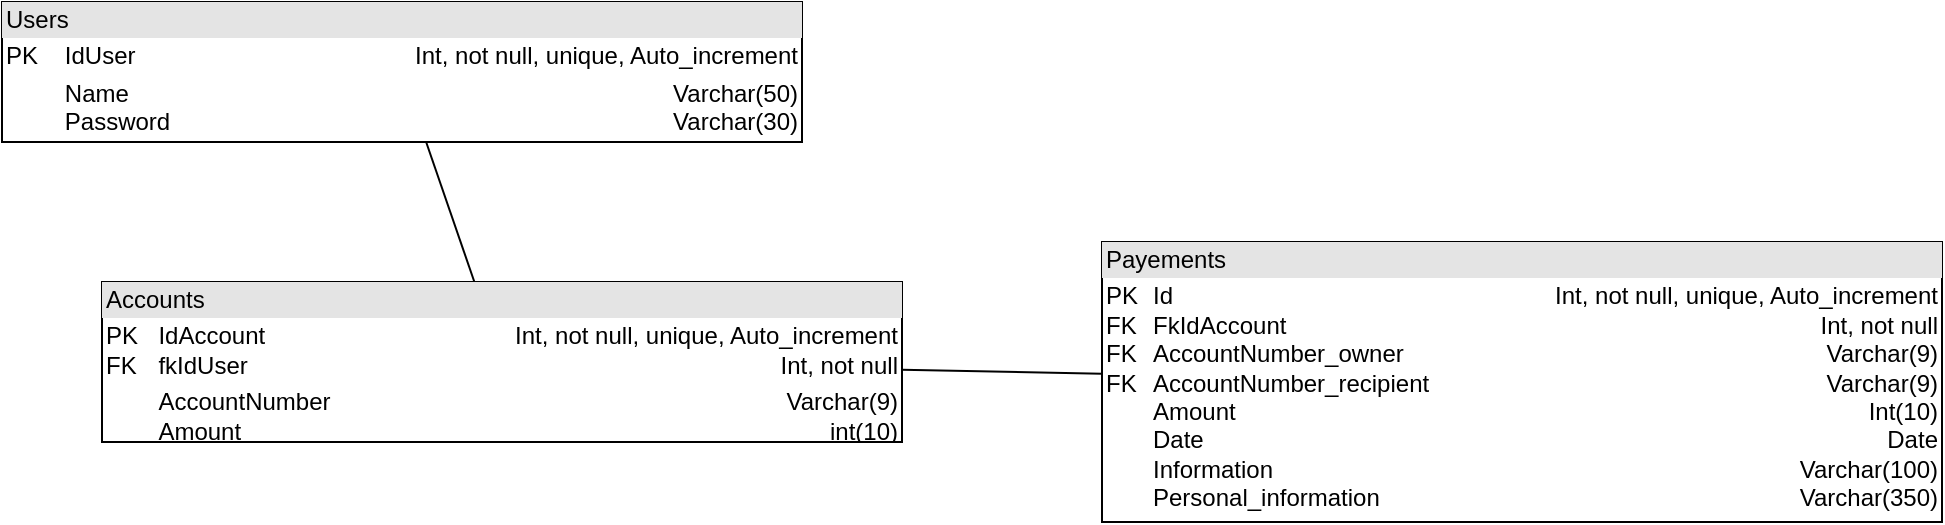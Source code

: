 <mxfile version="14.6.10" type="device"><diagram id="3pLnXV9nPRSaNB8-7Qsw" name="Page-1"><mxGraphModel dx="1422" dy="782" grid="1" gridSize="10" guides="1" tooltips="1" connect="1" arrows="1" fold="1" page="1" pageScale="1" pageWidth="827" pageHeight="1169" math="0" shadow="0"><root><mxCell id="0"/><mxCell id="1" parent="0"/><mxCell id="O0_SuviqQlOppssg6gzN-14" value="&lt;div style=&quot;box-sizing: border-box ; width: 100% ; background: #e4e4e4 ; padding: 2px&quot;&gt;Users&lt;/div&gt;&lt;table style=&quot;width: 100% ; font-size: 1em&quot; cellpadding=&quot;2&quot; cellspacing=&quot;0&quot;&gt;&lt;tbody&gt;&lt;tr&gt;&lt;td&gt;PK&lt;/td&gt;&lt;td&gt;IdUser&lt;/td&gt;&lt;td style=&quot;text-align: right&quot;&gt;Int, not null, unique, Auto_increment&lt;/td&gt;&lt;/tr&gt;&lt;tr&gt;&lt;td&gt;&lt;br&gt;&lt;/td&gt;&lt;td&gt;Name&lt;br&gt;Password&lt;/td&gt;&lt;td style=&quot;text-align: right&quot;&gt;Varchar(50)&lt;br&gt;Varchar(30)&lt;/td&gt;&lt;/tr&gt;&lt;tr&gt;&lt;td&gt;&lt;/td&gt;&lt;td&gt;&lt;br&gt;&lt;/td&gt;&lt;td style=&quot;text-align: right&quot;&gt;&lt;br&gt;&lt;/td&gt;&lt;/tr&gt;&lt;/tbody&gt;&lt;/table&gt;" style="verticalAlign=top;align=left;overflow=fill;html=1;" parent="1" vertex="1"><mxGeometry x="20" y="300" width="400" height="70" as="geometry"/></mxCell><mxCell id="O0_SuviqQlOppssg6gzN-15" value="&lt;div style=&quot;box-sizing: border-box ; width: 100% ; background: #e4e4e4 ; padding: 2px&quot;&gt;Payements&lt;/div&gt;&lt;table style=&quot;width: 100% ; font-size: 1em&quot; cellpadding=&quot;2&quot; cellspacing=&quot;0&quot;&gt;&lt;tbody&gt;&lt;tr&gt;&lt;td&gt;PK&lt;br&gt;FK&lt;br&gt;FK&lt;br&gt;FK&lt;br&gt;&lt;br&gt;&lt;br&gt;&lt;br&gt;&lt;br&gt;&lt;/td&gt;&lt;td&gt;Id&lt;br&gt;FkIdAccount&lt;br&gt;AccountNumber_owner&lt;br&gt;AccountNumber_recipient&lt;br&gt;Amount&lt;br&gt;Date&lt;br&gt;Information&lt;br&gt;Personal_information&lt;/td&gt;&lt;td style=&quot;text-align: right&quot;&gt;Int, not null, unique, Auto_increment&lt;br&gt;Int, not null&lt;br&gt;Varchar(9)&lt;br&gt;Varchar(9)&lt;br&gt;Int(10)&lt;br&gt;Date&lt;br&gt;Varchar(100)&lt;br&gt;Varchar(350)&lt;/td&gt;&lt;/tr&gt;&lt;tr&gt;&lt;td&gt;&lt;br&gt;&lt;br&gt;&lt;br&gt;&lt;/td&gt;&lt;td&gt;&lt;br&gt;&lt;/td&gt;&lt;td style=&quot;text-align: right&quot;&gt;&lt;br&gt;&lt;/td&gt;&lt;/tr&gt;&lt;tr&gt;&lt;td&gt;&lt;/td&gt;&lt;td&gt;&lt;br&gt;&lt;/td&gt;&lt;td&gt;&lt;div style=&quot;text-align: right&quot;&gt;&lt;br&gt;&lt;/div&gt;&lt;/td&gt;&lt;/tr&gt;&lt;/tbody&gt;&lt;/table&gt;" style="verticalAlign=top;align=left;overflow=fill;html=1;" parent="1" vertex="1"><mxGeometry x="570" y="420" width="420" height="140" as="geometry"/></mxCell><mxCell id="O0_SuviqQlOppssg6gzN-17" value="" style="endArrow=none;html=1;" parent="1" source="O0_SuviqQlOppssg6gzN-14" target="m5RJK7PHM0sPomiNfsDp-1" edge="1"><mxGeometry width="50" height="50" relative="1" as="geometry"><mxPoint x="470" y="360" as="sourcePoint"/><mxPoint x="520" y="310" as="targetPoint"/></mxGeometry></mxCell><mxCell id="m5RJK7PHM0sPomiNfsDp-1" value="&lt;div style=&quot;box-sizing: border-box ; width: 100% ; background: #e4e4e4 ; padding: 2px&quot;&gt;Accounts&lt;/div&gt;&lt;table style=&quot;width: 100% ; font-size: 1em&quot; cellpadding=&quot;2&quot; cellspacing=&quot;0&quot;&gt;&lt;tbody&gt;&lt;tr&gt;&lt;td&gt;PK&lt;br&gt;FK&lt;/td&gt;&lt;td&gt;IdAccount&lt;br&gt;fkIdUser&lt;/td&gt;&lt;td style=&quot;text-align: right&quot;&gt;Int, not null, unique, Auto_increment&lt;br&gt;Int, not null&lt;/td&gt;&lt;/tr&gt;&lt;tr&gt;&lt;td&gt;&lt;br&gt;&lt;/td&gt;&lt;td&gt;AccountNumber&lt;br&gt;Amount&lt;/td&gt;&lt;td style=&quot;text-align: right&quot;&gt;Varchar(9)&lt;br&gt;int(10)&lt;/td&gt;&lt;/tr&gt;&lt;tr&gt;&lt;td&gt;&lt;/td&gt;&lt;td&gt;&lt;br&gt;&lt;/td&gt;&lt;td style=&quot;text-align: right&quot;&gt;&lt;br&gt;&lt;/td&gt;&lt;/tr&gt;&lt;/tbody&gt;&lt;/table&gt;" style="verticalAlign=top;align=left;overflow=fill;html=1;" parent="1" vertex="1"><mxGeometry x="70" y="440" width="400" height="80" as="geometry"/></mxCell><mxCell id="m5RJK7PHM0sPomiNfsDp-2" value="" style="endArrow=none;html=1;" parent="1" source="m5RJK7PHM0sPomiNfsDp-1" target="O0_SuviqQlOppssg6gzN-15" edge="1"><mxGeometry width="50" height="50" relative="1" as="geometry"><mxPoint x="414" y="550" as="sourcePoint"/><mxPoint x="481.5" y="600" as="targetPoint"/><Array as="points"/></mxGeometry></mxCell></root></mxGraphModel></diagram></mxfile>